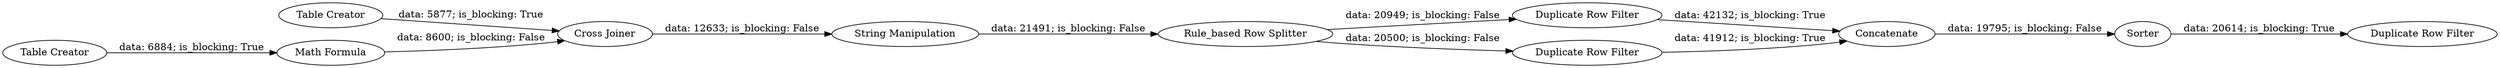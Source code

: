 digraph {
	"-4255880432145119867_4" [label="Table Creator"]
	"-4255880432145119867_5" [label="Cross Joiner"]
	"-4255880432145119867_12" [label="Duplicate Row Filter"]
	"-4255880432145119867_13" [label=Concatenate]
	"-4255880432145119867_14" [label=Sorter]
	"-4255880432145119867_11" [label="Rule_based Row Splitter"]
	"-4255880432145119867_8" [label="Duplicate Row Filter"]
	"-4255880432145119867_10" [label="Math Formula"]
	"-4255880432145119867_6" [label="String Manipulation"]
	"-4255880432145119867_15" [label="Duplicate Row Filter"]
	"-4255880432145119867_3" [label="Table Creator"]
	"-4255880432145119867_5" -> "-4255880432145119867_6" [label="data: 12633; is_blocking: False"]
	"-4255880432145119867_11" -> "-4255880432145119867_15" [label="data: 20500; is_blocking: False"]
	"-4255880432145119867_13" -> "-4255880432145119867_14" [label="data: 19795; is_blocking: False"]
	"-4255880432145119867_3" -> "-4255880432145119867_10" [label="data: 6884; is_blocking: True"]
	"-4255880432145119867_4" -> "-4255880432145119867_5" [label="data: 5877; is_blocking: True"]
	"-4255880432145119867_6" -> "-4255880432145119867_11" [label="data: 21491; is_blocking: False"]
	"-4255880432145119867_14" -> "-4255880432145119867_8" [label="data: 20614; is_blocking: True"]
	"-4255880432145119867_10" -> "-4255880432145119867_5" [label="data: 8600; is_blocking: False"]
	"-4255880432145119867_15" -> "-4255880432145119867_13" [label="data: 41912; is_blocking: True"]
	"-4255880432145119867_11" -> "-4255880432145119867_12" [label="data: 20949; is_blocking: False"]
	"-4255880432145119867_12" -> "-4255880432145119867_13" [label="data: 42132; is_blocking: True"]
	rankdir=LR
}

